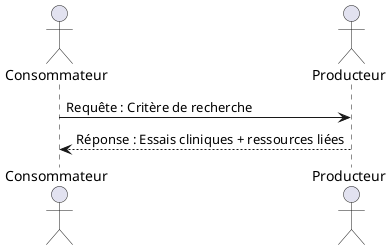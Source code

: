 @startuml flux1
actor Consommateur
actor Producteur
Consommateur -> Producteur: Requête : Critère de recherche
Producteur --> Consommateur: Réponse : Essais cliniques + ressources liées
@enduml
